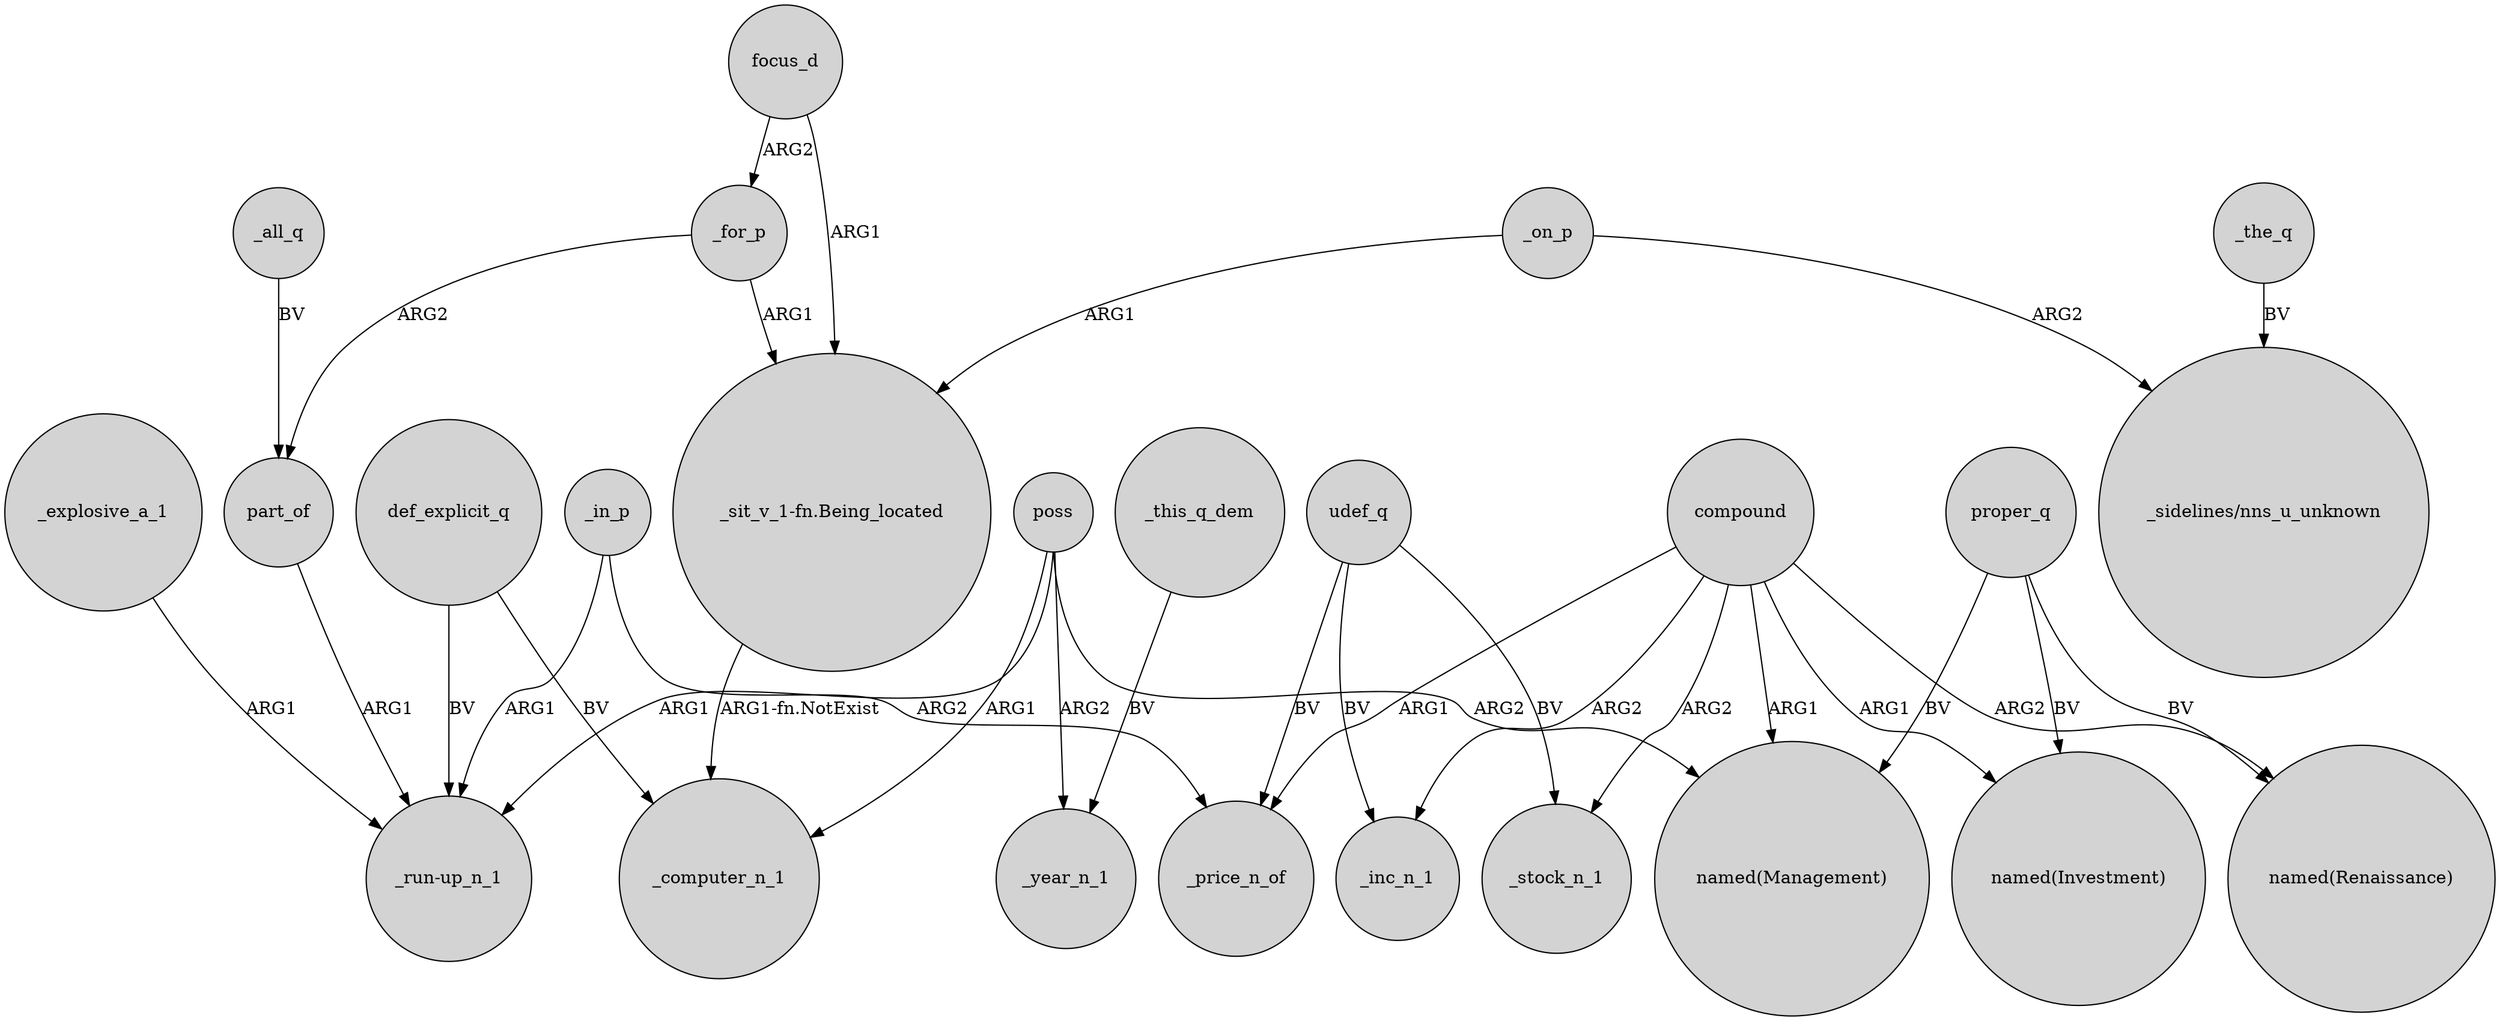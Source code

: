 digraph {
	node [shape=circle style=filled]
	def_explicit_q -> "_run-up_n_1" [label=BV]
	_for_p -> "_sit_v_1-fn.Being_located" [label=ARG1]
	udef_q -> _price_n_of [label=BV]
	udef_q -> _inc_n_1 [label=BV]
	_all_q -> part_of [label=BV]
	compound -> "named(Renaissance)" [label=ARG2]
	_explosive_a_1 -> "_run-up_n_1" [label=ARG1]
	def_explicit_q -> _computer_n_1 [label=BV]
	_the_q -> "_sidelines/nns_u_unknown" [label=BV]
	focus_d -> "_sit_v_1-fn.Being_located" [label=ARG1]
	poss -> "_run-up_n_1" [label=ARG1]
	focus_d -> _for_p [label=ARG2]
	compound -> _stock_n_1 [label=ARG2]
	_for_p -> part_of [label=ARG2]
	_on_p -> "_sit_v_1-fn.Being_located" [label=ARG1]
	udef_q -> _stock_n_1 [label=BV]
	poss -> _computer_n_1 [label=ARG1]
	poss -> _year_n_1 [label=ARG2]
	_on_p -> "_sidelines/nns_u_unknown" [label=ARG2]
	proper_q -> "named(Renaissance)" [label=BV]
	poss -> "named(Management)" [label=ARG2]
	compound -> "named(Investment)" [label=ARG1]
	part_of -> "_run-up_n_1" [label=ARG1]
	compound -> "named(Management)" [label=ARG1]
	"_sit_v_1-fn.Being_located" -> _computer_n_1 [label="ARG1-fn.NotExist"]
	_in_p -> "_run-up_n_1" [label=ARG1]
	_in_p -> _price_n_of [label=ARG2]
	compound -> _price_n_of [label=ARG1]
	proper_q -> "named(Investment)" [label=BV]
	compound -> _inc_n_1 [label=ARG2]
	proper_q -> "named(Management)" [label=BV]
	_this_q_dem -> _year_n_1 [label=BV]
}
